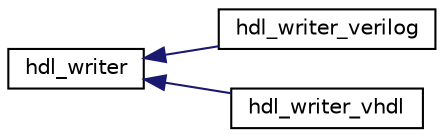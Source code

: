 digraph "Graphical Class Hierarchy"
{
  edge [fontname="Helvetica",fontsize="10",labelfontname="Helvetica",labelfontsize="10"];
  node [fontname="Helvetica",fontsize="10",shape=record];
  rankdir="LR";
  Node0 [label="hdl_writer",height=0.2,width=0.4,color="black", fillcolor="white", style="filled",URL="$d2/db7/classhdl__writer.html"];
  Node0 -> Node1 [dir="back",color="midnightblue",fontsize="10",style="solid",fontname="Helvetica"];
  Node1 [label="hdl_writer_verilog",height=0.2,width=0.4,color="black", fillcolor="white", style="filled",URL="$d7/df7/classhdl__writer__verilog.html"];
  Node0 -> Node2 [dir="back",color="midnightblue",fontsize="10",style="solid",fontname="Helvetica"];
  Node2 [label="hdl_writer_vhdl",height=0.2,width=0.4,color="black", fillcolor="white", style="filled",URL="$db/d0b/classhdl__writer__vhdl.html"];
}
